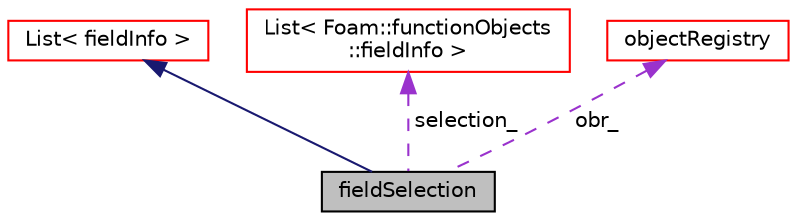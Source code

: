 digraph "fieldSelection"
{
  bgcolor="transparent";
  edge [fontname="Helvetica",fontsize="10",labelfontname="Helvetica",labelfontsize="10"];
  node [fontname="Helvetica",fontsize="10",shape=record];
  Node1 [label="fieldSelection",height=0.2,width=0.4,color="black", fillcolor="grey75", style="filled" fontcolor="black"];
  Node2 -> Node1 [dir="back",color="midnightblue",fontsize="10",style="solid",fontname="Helvetica"];
  Node2 [label="List\< fieldInfo \>",height=0.2,width=0.4,color="red",URL="$classFoam_1_1List.html"];
  Node3 -> Node1 [dir="back",color="darkorchid3",fontsize="10",style="dashed",label=" selection_" ,fontname="Helvetica"];
  Node3 [label="List\< Foam::functionObjects\l::fieldInfo \>",height=0.2,width=0.4,color="red",URL="$classFoam_1_1List.html"];
  Node4 -> Node1 [dir="back",color="darkorchid3",fontsize="10",style="dashed",label=" obr_" ,fontname="Helvetica"];
  Node4 [label="objectRegistry",height=0.2,width=0.4,color="red",URL="$classFoam_1_1objectRegistry.html",tooltip="Registry of regIOobjects. "];
}
